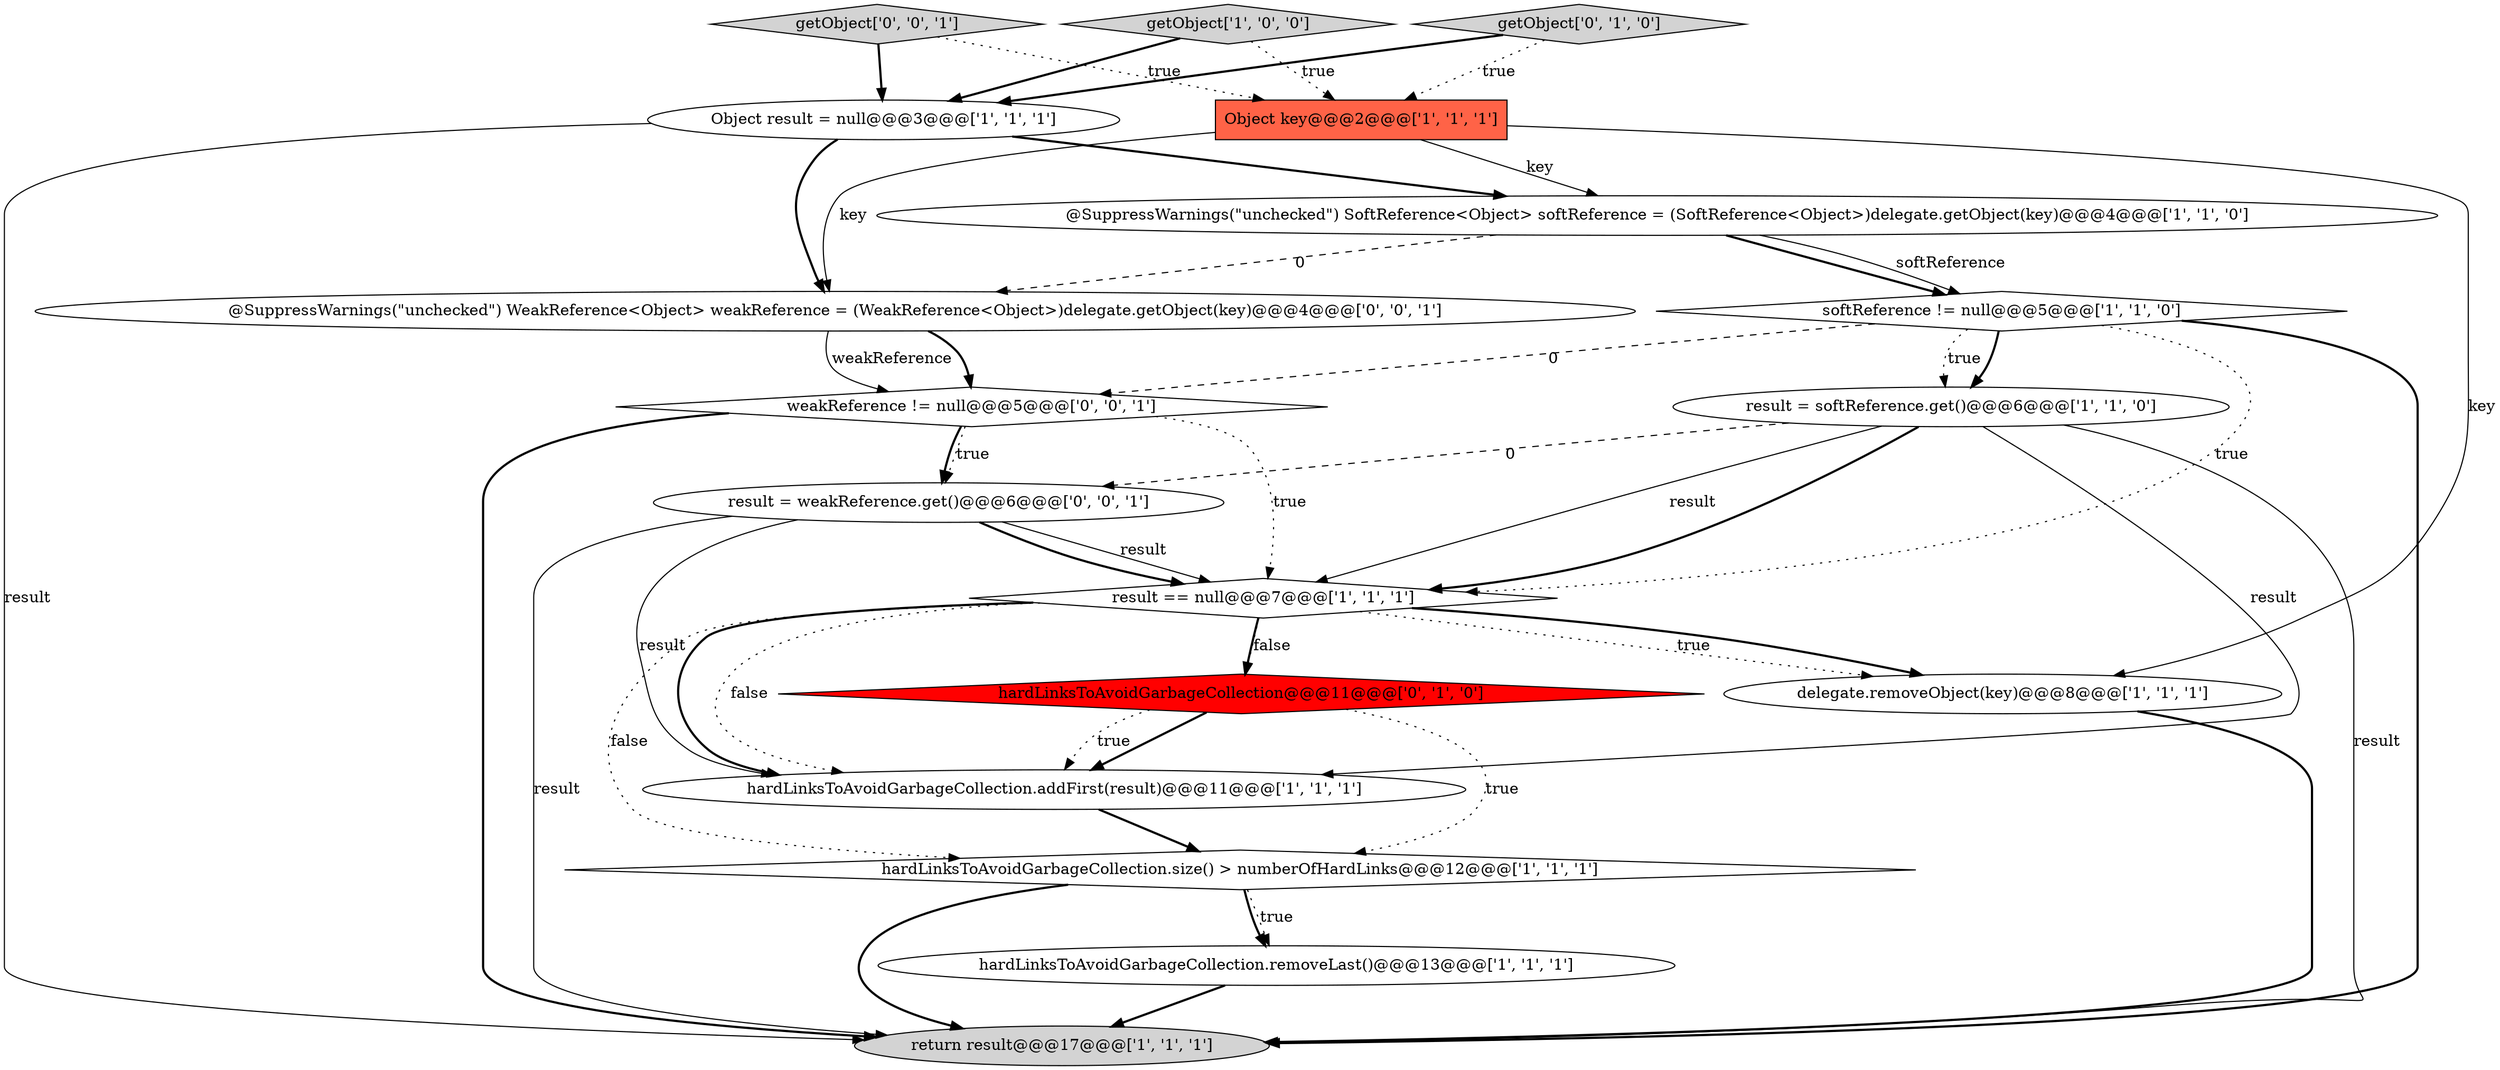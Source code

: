 digraph {
2 [style = filled, label = "@SuppressWarnings(\"unchecked\") SoftReference<Object> softReference = (SoftReference<Object>)delegate.getObject(key)@@@4@@@['1', '1', '0']", fillcolor = white, shape = ellipse image = "AAA0AAABBB1BBB"];
1 [style = filled, label = "result = softReference.get()@@@6@@@['1', '1', '0']", fillcolor = white, shape = ellipse image = "AAA0AAABBB1BBB"];
16 [style = filled, label = "weakReference != null@@@5@@@['0', '0', '1']", fillcolor = white, shape = diamond image = "AAA0AAABBB3BBB"];
17 [style = filled, label = "result = weakReference.get()@@@6@@@['0', '0', '1']", fillcolor = white, shape = ellipse image = "AAA0AAABBB3BBB"];
7 [style = filled, label = "getObject['1', '0', '0']", fillcolor = lightgray, shape = diamond image = "AAA0AAABBB1BBB"];
8 [style = filled, label = "hardLinksToAvoidGarbageCollection.removeLast()@@@13@@@['1', '1', '1']", fillcolor = white, shape = ellipse image = "AAA0AAABBB1BBB"];
12 [style = filled, label = "getObject['0', '1', '0']", fillcolor = lightgray, shape = diamond image = "AAA0AAABBB2BBB"];
9 [style = filled, label = "Object key@@@2@@@['1', '1', '1']", fillcolor = tomato, shape = box image = "AAA0AAABBB1BBB"];
11 [style = filled, label = "hardLinksToAvoidGarbageCollection.size() > numberOfHardLinks@@@12@@@['1', '1', '1']", fillcolor = white, shape = diamond image = "AAA0AAABBB1BBB"];
14 [style = filled, label = "@SuppressWarnings(\"unchecked\") WeakReference<Object> weakReference = (WeakReference<Object>)delegate.getObject(key)@@@4@@@['0', '0', '1']", fillcolor = white, shape = ellipse image = "AAA0AAABBB3BBB"];
15 [style = filled, label = "getObject['0', '0', '1']", fillcolor = lightgray, shape = diamond image = "AAA0AAABBB3BBB"];
13 [style = filled, label = "hardLinksToAvoidGarbageCollection@@@11@@@['0', '1', '0']", fillcolor = red, shape = diamond image = "AAA1AAABBB2BBB"];
4 [style = filled, label = "delegate.removeObject(key)@@@8@@@['1', '1', '1']", fillcolor = white, shape = ellipse image = "AAA0AAABBB1BBB"];
3 [style = filled, label = "softReference != null@@@5@@@['1', '1', '0']", fillcolor = white, shape = diamond image = "AAA0AAABBB1BBB"];
5 [style = filled, label = "result == null@@@7@@@['1', '1', '1']", fillcolor = white, shape = diamond image = "AAA0AAABBB1BBB"];
0 [style = filled, label = "Object result = null@@@3@@@['1', '1', '1']", fillcolor = white, shape = ellipse image = "AAA0AAABBB1BBB"];
6 [style = filled, label = "return result@@@17@@@['1', '1', '1']", fillcolor = lightgray, shape = ellipse image = "AAA0AAABBB1BBB"];
10 [style = filled, label = "hardLinksToAvoidGarbageCollection.addFirst(result)@@@11@@@['1', '1', '1']", fillcolor = white, shape = ellipse image = "AAA0AAABBB1BBB"];
1->5 [style = bold, label=""];
14->16 [style = bold, label=""];
13->10 [style = bold, label=""];
5->10 [style = bold, label=""];
17->5 [style = solid, label="result"];
17->5 [style = bold, label=""];
9->14 [style = solid, label="key"];
3->1 [style = bold, label=""];
4->6 [style = bold, label=""];
1->5 [style = solid, label="result"];
16->6 [style = bold, label=""];
2->3 [style = bold, label=""];
11->6 [style = bold, label=""];
0->2 [style = bold, label=""];
16->17 [style = dotted, label="true"];
5->11 [style = dotted, label="false"];
5->10 [style = dotted, label="false"];
3->6 [style = bold, label=""];
8->6 [style = bold, label=""];
7->0 [style = bold, label=""];
16->17 [style = bold, label=""];
7->9 [style = dotted, label="true"];
1->6 [style = solid, label="result"];
13->10 [style = dotted, label="true"];
12->0 [style = bold, label=""];
17->6 [style = solid, label="result"];
14->16 [style = solid, label="weakReference"];
5->4 [style = dotted, label="true"];
1->10 [style = solid, label="result"];
15->9 [style = dotted, label="true"];
9->2 [style = solid, label="key"];
17->10 [style = solid, label="result"];
9->4 [style = solid, label="key"];
0->14 [style = bold, label=""];
5->13 [style = dotted, label="false"];
3->5 [style = dotted, label="true"];
1->17 [style = dashed, label="0"];
0->6 [style = solid, label="result"];
2->14 [style = dashed, label="0"];
5->13 [style = bold, label=""];
15->0 [style = bold, label=""];
5->4 [style = bold, label=""];
2->3 [style = solid, label="softReference"];
16->5 [style = dotted, label="true"];
11->8 [style = bold, label=""];
13->11 [style = dotted, label="true"];
11->8 [style = dotted, label="true"];
3->1 [style = dotted, label="true"];
3->16 [style = dashed, label="0"];
12->9 [style = dotted, label="true"];
10->11 [style = bold, label=""];
}
